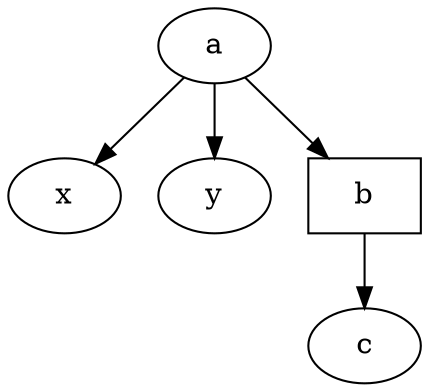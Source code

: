 digraph test170141183460469231731687303715884171265 {
       a -> {x y};
       a -> b -> c;
       b [shape=box];
}

